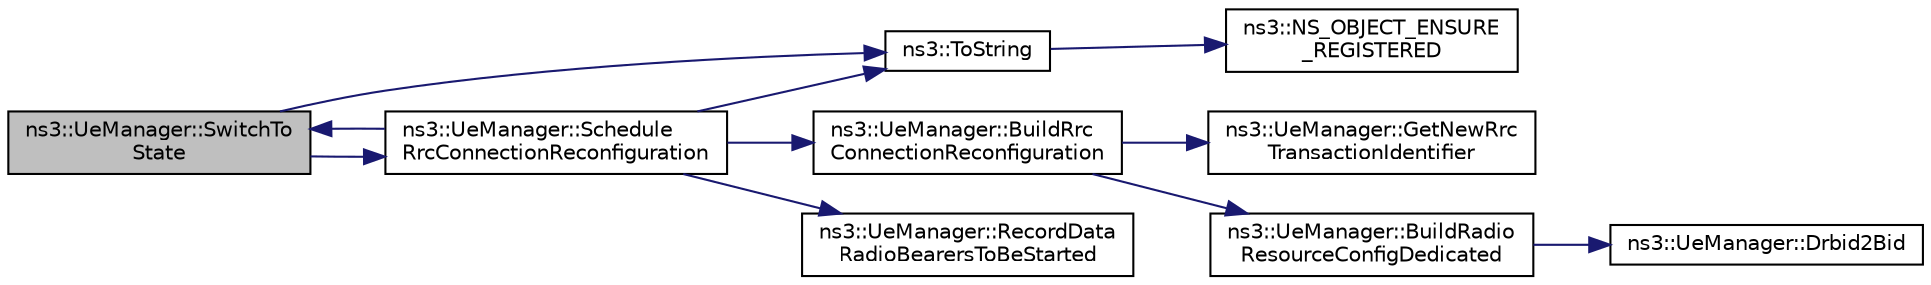 digraph "ns3::UeManager::SwitchToState"
{
  edge [fontname="Helvetica",fontsize="10",labelfontname="Helvetica",labelfontsize="10"];
  node [fontname="Helvetica",fontsize="10",shape=record];
  rankdir="LR";
  Node1 [label="ns3::UeManager::SwitchTo\lState",height=0.2,width=0.4,color="black", fillcolor="grey75", style="filled", fontcolor="black"];
  Node1 -> Node2 [color="midnightblue",fontsize="10",style="solid"];
  Node2 [label="ns3::ToString",height=0.2,width=0.4,color="black", fillcolor="white", style="filled",URL="$d7/d2e/namespacens3.html#a3d1f7e1bec1972e2ae8d64673fcfcd9c"];
  Node2 -> Node3 [color="midnightblue",fontsize="10",style="solid"];
  Node3 [label="ns3::NS_OBJECT_ENSURE\l_REGISTERED",height=0.2,width=0.4,color="black", fillcolor="white", style="filled",URL="$d7/d2e/namespacens3.html#ac633cbd86ee5879afd4312a843a9ff8c"];
  Node1 -> Node4 [color="midnightblue",fontsize="10",style="solid"];
  Node4 [label="ns3::UeManager::Schedule\lRrcConnectionReconfiguration",height=0.2,width=0.4,color="black", fillcolor="white", style="filled",URL="$de/d99/classns3_1_1UeManager.html#add763d882c14c2f1414167668f6ca095"];
  Node4 -> Node2 [color="midnightblue",fontsize="10",style="solid"];
  Node4 -> Node5 [color="midnightblue",fontsize="10",style="solid"];
  Node5 [label="ns3::UeManager::BuildRrc\lConnectionReconfiguration",height=0.2,width=0.4,color="black", fillcolor="white", style="filled",URL="$de/d99/classns3_1_1UeManager.html#a41bd82649d9703e339e3fe988f922a5f"];
  Node5 -> Node6 [color="midnightblue",fontsize="10",style="solid"];
  Node6 [label="ns3::UeManager::GetNewRrc\lTransactionIdentifier",height=0.2,width=0.4,color="black", fillcolor="white", style="filled",URL="$de/d99/classns3_1_1UeManager.html#a87e1b280b80dbd9e1aa0f91994882057"];
  Node5 -> Node7 [color="midnightblue",fontsize="10",style="solid"];
  Node7 [label="ns3::UeManager::BuildRadio\lResourceConfigDedicated",height=0.2,width=0.4,color="black", fillcolor="white", style="filled",URL="$de/d99/classns3_1_1UeManager.html#ad5933233e726bf7443714ecb261358f0"];
  Node7 -> Node8 [color="midnightblue",fontsize="10",style="solid"];
  Node8 [label="ns3::UeManager::Drbid2Bid",height=0.2,width=0.4,color="black", fillcolor="white", style="filled",URL="$de/d99/classns3_1_1UeManager.html#a7f9cf28eee4b60f195e9f4577a8a3a35"];
  Node4 -> Node9 [color="midnightblue",fontsize="10",style="solid"];
  Node9 [label="ns3::UeManager::RecordData\lRadioBearersToBeStarted",height=0.2,width=0.4,color="black", fillcolor="white", style="filled",URL="$de/d99/classns3_1_1UeManager.html#a104d92b26b4b7fe93099d74080f62ae3"];
  Node4 -> Node1 [color="midnightblue",fontsize="10",style="solid"];
}
